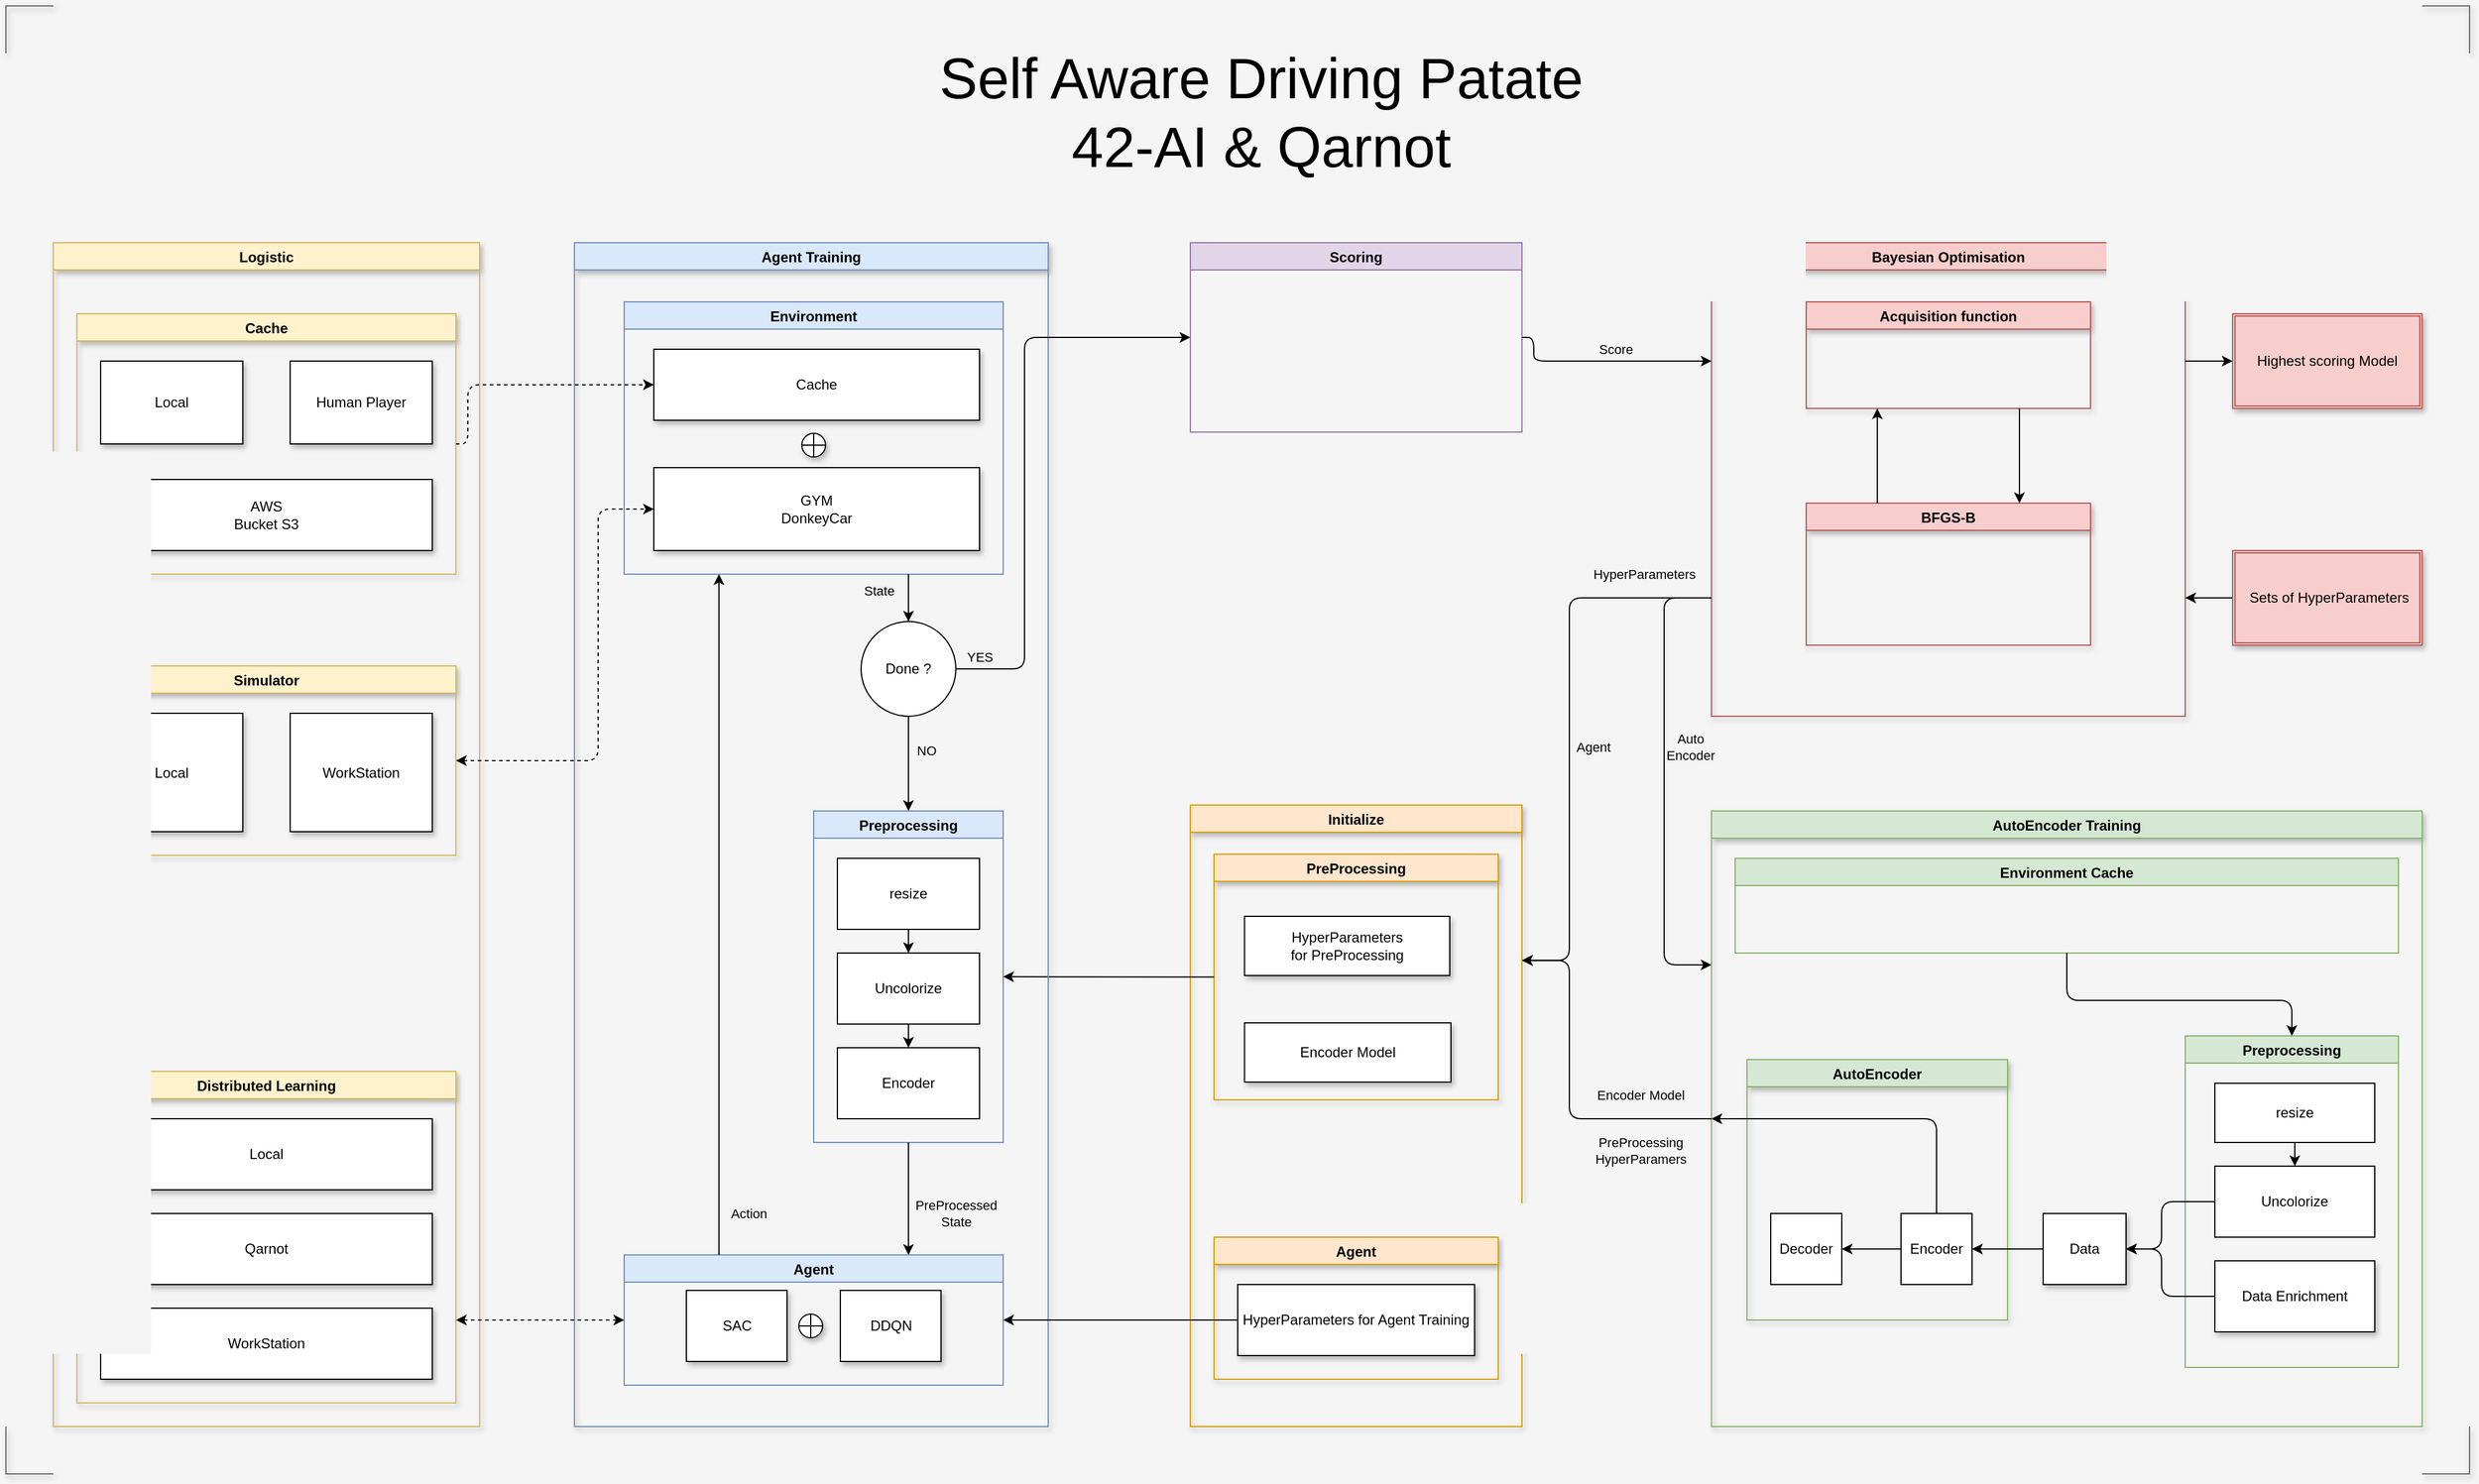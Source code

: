 <mxfile version="14.7.3" type="device"><diagram id="Vt_po9zPpvrKCUECStPM" name="Page-1"><mxGraphModel dx="3374" dy="1746" grid="1" gridSize="10" guides="1" tooltips="1" connect="1" arrows="1" fold="1" page="0" pageScale="1" pageWidth="1700" pageHeight="1100" background="#F5F5F5" math="0" shadow="0"><root><mxCell id="0"/><mxCell id="1" parent="0"/><mxCell id="XcpDKoMV5yxP9mTC_V1W-17" value="Scoring" style="swimlane;fillColor=#e1d5e7;strokeColor=#9673a6;" vertex="1" parent="1"><mxGeometry x="600" y="40" width="280" height="160" as="geometry"/></mxCell><mxCell id="XcpDKoMV5yxP9mTC_V1W-25" value="Initialize" style="swimlane;shadow=1;fillColor=#ffe6cc;strokeColor=#d79b00;" vertex="1" parent="1"><mxGeometry x="600" y="515" width="280" height="525" as="geometry"/></mxCell><mxCell id="XcpDKoMV5yxP9mTC_V1W-26" value="Agent" style="swimlane;shadow=1;fillColor=#ffe6cc;strokeColor=#d79b00;" vertex="1" parent="XcpDKoMV5yxP9mTC_V1W-25"><mxGeometry x="20" y="365" width="240" height="120" as="geometry"/></mxCell><mxCell id="XcpDKoMV5yxP9mTC_V1W-43" value="&lt;span&gt;HyperParameters for Agent Training&lt;/span&gt;" style="whiteSpace=wrap;html=1;shadow=1;" vertex="1" parent="XcpDKoMV5yxP9mTC_V1W-26"><mxGeometry x="20" y="40" width="200" height="60" as="geometry"/></mxCell><mxCell id="XcpDKoMV5yxP9mTC_V1W-28" value="PreProcessing" style="swimlane;shadow=1;fillColor=#ffe6cc;strokeColor=#d79b00;" vertex="1" parent="XcpDKoMV5yxP9mTC_V1W-25"><mxGeometry x="20" y="41.5" width="240" height="207.5" as="geometry"/></mxCell><mxCell id="XcpDKoMV5yxP9mTC_V1W-39" value="&lt;span&gt;HyperParameters&lt;br&gt;for PreProcessing&lt;/span&gt;" style="whiteSpace=wrap;html=1;shadow=1;" vertex="1" parent="XcpDKoMV5yxP9mTC_V1W-28"><mxGeometry x="25.75" y="52.5" width="173.25" height="50" as="geometry"/></mxCell><mxCell id="XcpDKoMV5yxP9mTC_V1W-40" value="Encoder Model" style="whiteSpace=wrap;html=1;shadow=1;" vertex="1" parent="XcpDKoMV5yxP9mTC_V1W-28"><mxGeometry x="25.75" y="142.5" width="174.25" height="50" as="geometry"/></mxCell><mxCell id="XcpDKoMV5yxP9mTC_V1W-32" value="" style="edgeStyle=elbowEdgeStyle;elbow=horizontal;endArrow=classic;html=1;exitX=0;exitY=0.5;exitDx=0;exitDy=0;entryX=1;entryY=0.5;entryDx=0;entryDy=0;" edge="1" parent="1" source="XcpDKoMV5yxP9mTC_V1W-28" target="XcpDKoMV5yxP9mTC_V1W-1"><mxGeometry width="50" height="50" relative="1" as="geometry"><mxPoint x="540" y="450" as="sourcePoint"/><mxPoint x="590" y="400" as="targetPoint"/><Array as="points"><mxPoint x="590" y="540"/></Array></mxGeometry></mxCell><mxCell id="XcpDKoMV5yxP9mTC_V1W-44" value="Bayesian Optimisation" style="swimlane;shadow=1;fillColor=#f8cecc;strokeColor=#b85450;" vertex="1" parent="1"><mxGeometry x="1040" y="40" width="400" height="400" as="geometry"/></mxCell><mxCell id="XcpDKoMV5yxP9mTC_V1W-45" value="Acquisition function" style="swimlane;shadow=1;fillColor=#f8cecc;strokeColor=#b85450;" vertex="1" parent="XcpDKoMV5yxP9mTC_V1W-44"><mxGeometry x="80" y="50" width="240" height="90" as="geometry"/></mxCell><mxCell id="XcpDKoMV5yxP9mTC_V1W-46" value="BFGS-B" style="swimlane;shadow=1;fillColor=#f8cecc;strokeColor=#b85450;" vertex="1" parent="XcpDKoMV5yxP9mTC_V1W-44"><mxGeometry x="80" y="220" width="240" height="120" as="geometry"/></mxCell><mxCell id="XcpDKoMV5yxP9mTC_V1W-47" value="" style="endArrow=classic;html=1;exitX=0.25;exitY=0;exitDx=0;exitDy=0;entryX=0.25;entryY=1;entryDx=0;entryDy=0;" edge="1" parent="XcpDKoMV5yxP9mTC_V1W-44" source="XcpDKoMV5yxP9mTC_V1W-46" target="XcpDKoMV5yxP9mTC_V1W-45"><mxGeometry width="50" height="50" relative="1" as="geometry"><mxPoint x="-60" y="370" as="sourcePoint"/><mxPoint x="-10" y="320" as="targetPoint"/></mxGeometry></mxCell><mxCell id="XcpDKoMV5yxP9mTC_V1W-48" value="" style="endArrow=classic;html=1;exitX=0.75;exitY=1;exitDx=0;exitDy=0;entryX=0.75;entryY=0;entryDx=0;entryDy=0;" edge="1" parent="XcpDKoMV5yxP9mTC_V1W-44" source="XcpDKoMV5yxP9mTC_V1W-45" target="XcpDKoMV5yxP9mTC_V1W-46"><mxGeometry width="50" height="50" relative="1" as="geometry"><mxPoint x="-60" y="370" as="sourcePoint"/><mxPoint x="-10" y="320" as="targetPoint"/></mxGeometry></mxCell><mxCell id="XcpDKoMV5yxP9mTC_V1W-50" value="" style="edgeStyle=elbowEdgeStyle;elbow=horizontal;endArrow=classic;html=1;exitX=0;exitY=0.75;exitDx=0;exitDy=0;entryX=1;entryY=0.25;entryDx=0;entryDy=0;" edge="1" parent="1" source="XcpDKoMV5yxP9mTC_V1W-44" target="XcpDKoMV5yxP9mTC_V1W-25"><mxGeometry width="50" height="50" relative="1" as="geometry"><mxPoint x="1000" y="380" as="sourcePoint"/><mxPoint x="920" y="850" as="targetPoint"/><Array as="points"><mxPoint x="920" y="540"/></Array></mxGeometry></mxCell><mxCell id="XcpDKoMV5yxP9mTC_V1W-92" value="HyperParameters" style="edgeLabel;html=1;align=center;verticalAlign=middle;resizable=0;points=[];labelBackgroundColor=none;" vertex="1" connectable="0" parent="XcpDKoMV5yxP9mTC_V1W-50"><mxGeometry x="-0.71" relative="1" as="geometry"><mxPoint x="10" y="-20" as="offset"/></mxGeometry></mxCell><mxCell id="XcpDKoMV5yxP9mTC_V1W-99" value="Agent" style="edgeLabel;html=1;align=center;verticalAlign=middle;resizable=0;points=[];labelBackgroundColor=none;" vertex="1" connectable="0" parent="XcpDKoMV5yxP9mTC_V1W-50"><mxGeometry x="-0.45" y="-3" relative="1" as="geometry"><mxPoint x="23" y="118" as="offset"/></mxGeometry></mxCell><mxCell id="XcpDKoMV5yxP9mTC_V1W-51" value="" style="edgeStyle=elbowEdgeStyle;elbow=horizontal;endArrow=classic;html=1;exitX=1;exitY=0.5;exitDx=0;exitDy=0;entryX=0;entryY=0.25;entryDx=0;entryDy=0;" edge="1" parent="1" source="XcpDKoMV5yxP9mTC_V1W-17" target="XcpDKoMV5yxP9mTC_V1W-44"><mxGeometry width="50" height="50" relative="1" as="geometry"><mxPoint x="980" y="530" as="sourcePoint"/><mxPoint x="990" y="200" as="targetPoint"/><Array as="points"><mxPoint x="890" y="130"/><mxPoint x="920" y="150"/><mxPoint x="920" y="160"/></Array></mxGeometry></mxCell><mxCell id="XcpDKoMV5yxP9mTC_V1W-91" value="Score" style="edgeLabel;html=1;align=center;verticalAlign=middle;resizable=0;points=[];labelBackgroundColor=none;" vertex="1" connectable="0" parent="XcpDKoMV5yxP9mTC_V1W-51"><mxGeometry x="0.667" y="2" relative="1" as="geometry"><mxPoint x="-51" y="-8" as="offset"/></mxGeometry></mxCell><mxCell id="XcpDKoMV5yxP9mTC_V1W-53" value="" style="endArrow=classic;html=1;entryX=1;entryY=0.75;entryDx=0;entryDy=0;exitX=0;exitY=0.5;exitDx=0;exitDy=0;" edge="1" parent="1" source="XcpDKoMV5yxP9mTC_V1W-57" target="XcpDKoMV5yxP9mTC_V1W-44"><mxGeometry width="50" height="50" relative="1" as="geometry"><mxPoint x="1490" y="420" as="sourcePoint"/><mxPoint x="1430" y="519.66" as="targetPoint"/></mxGeometry></mxCell><mxCell id="XcpDKoMV5yxP9mTC_V1W-55" value="" style="endArrow=classic;html=1;exitX=1;exitY=0.25;exitDx=0;exitDy=0;entryX=0;entryY=0.5;entryDx=0;entryDy=0;" edge="1" parent="1" source="XcpDKoMV5yxP9mTC_V1W-44" target="XcpDKoMV5yxP9mTC_V1W-56"><mxGeometry width="50" height="50" relative="1" as="geometry"><mxPoint x="980" y="510" as="sourcePoint"/><mxPoint x="1520" y="390" as="targetPoint"/></mxGeometry></mxCell><mxCell id="XcpDKoMV5yxP9mTC_V1W-56" value="Highest scoring Model" style="shape=ext;double=1;whiteSpace=wrap;html=1;shadow=1;fillColor=#f8cecc;strokeColor=#b85450;" vertex="1" parent="1"><mxGeometry x="1480" y="100" width="160" height="80" as="geometry"/></mxCell><mxCell id="XcpDKoMV5yxP9mTC_V1W-57" value="&lt;div&gt;&lt;span&gt;&amp;nbsp;Sets of HyperParameters&lt;/span&gt;&lt;/div&gt;" style="shape=ext;double=1;whiteSpace=wrap;html=1;shadow=1;align=center;fillColor=#f8cecc;strokeColor=#b85450;" vertex="1" parent="1"><mxGeometry x="1480" y="300" width="160" height="80" as="geometry"/></mxCell><mxCell id="XcpDKoMV5yxP9mTC_V1W-58" value="Agent Training" style="swimlane;shadow=1;fillColor=#DAE8FC;strokeColor=#6c8ebf;" vertex="1" parent="1"><mxGeometry x="80" y="40" width="400" height="1000" as="geometry"/></mxCell><mxCell id="XcpDKoMV5yxP9mTC_V1W-10" value="Environment" style="swimlane;fillColor=#dae8fc;strokeColor=#6c8ebf;" vertex="1" parent="XcpDKoMV5yxP9mTC_V1W-58"><mxGeometry x="42" y="50" width="320" height="230" as="geometry"/></mxCell><mxCell id="XcpDKoMV5yxP9mTC_V1W-114" value="Cache" style="whiteSpace=wrap;html=1;shadow=1;" vertex="1" parent="XcpDKoMV5yxP9mTC_V1W-10"><mxGeometry x="25" y="40" width="275" height="60" as="geometry"/></mxCell><mxCell id="XcpDKoMV5yxP9mTC_V1W-116" value="GYM&lt;br&gt;DonkeyCar" style="whiteSpace=wrap;html=1;shadow=1;" vertex="1" parent="XcpDKoMV5yxP9mTC_V1W-10"><mxGeometry x="25" y="140" width="275" height="70" as="geometry"/></mxCell><mxCell id="XcpDKoMV5yxP9mTC_V1W-118" value="" style="shape=orEllipse;perimeter=ellipsePerimeter;whiteSpace=wrap;html=1;backgroundOutline=1;shadow=1;" vertex="1" parent="XcpDKoMV5yxP9mTC_V1W-10"><mxGeometry x="150" y="111" width="20" height="20" as="geometry"/></mxCell><mxCell id="XcpDKoMV5yxP9mTC_V1W-1" value="Preprocessing" style="swimlane;fillColor=#dae8fc;strokeColor=#6c8ebf;" vertex="1" parent="XcpDKoMV5yxP9mTC_V1W-58"><mxGeometry x="202" y="480" width="160" height="280" as="geometry"/></mxCell><mxCell id="XcpDKoMV5yxP9mTC_V1W-3" value="Encoder" style="whiteSpace=wrap;html=1;" vertex="1" parent="XcpDKoMV5yxP9mTC_V1W-1"><mxGeometry x="20" y="200" width="120" height="60" as="geometry"/></mxCell><mxCell id="XcpDKoMV5yxP9mTC_V1W-2" value="resize" style="whiteSpace=wrap;html=1;" vertex="1" parent="XcpDKoMV5yxP9mTC_V1W-1"><mxGeometry x="20" y="40" width="120" height="60" as="geometry"/></mxCell><mxCell id="XcpDKoMV5yxP9mTC_V1W-4" value="Uncolorize" style="whiteSpace=wrap;html=1;" vertex="1" parent="XcpDKoMV5yxP9mTC_V1W-1"><mxGeometry x="20" y="120" width="120" height="60" as="geometry"/></mxCell><mxCell id="XcpDKoMV5yxP9mTC_V1W-5" value="" style="endArrow=classic;html=1;exitX=0.5;exitY=1;exitDx=0;exitDy=0;entryX=0.5;entryY=0;entryDx=0;entryDy=0;" edge="1" parent="XcpDKoMV5yxP9mTC_V1W-1" source="XcpDKoMV5yxP9mTC_V1W-2" target="XcpDKoMV5yxP9mTC_V1W-4"><mxGeometry width="50" height="50" relative="1" as="geometry"><mxPoint x="290" y="50" as="sourcePoint"/><mxPoint x="340" as="targetPoint"/></mxGeometry></mxCell><mxCell id="XcpDKoMV5yxP9mTC_V1W-6" value="" style="endArrow=classic;html=1;exitX=0.5;exitY=1;exitDx=0;exitDy=0;entryX=0.5;entryY=0;entryDx=0;entryDy=0;" edge="1" parent="XcpDKoMV5yxP9mTC_V1W-1" source="XcpDKoMV5yxP9mTC_V1W-4" target="XcpDKoMV5yxP9mTC_V1W-3"><mxGeometry width="50" height="50" relative="1" as="geometry"><mxPoint x="290" y="50" as="sourcePoint"/><mxPoint x="340" as="targetPoint"/></mxGeometry></mxCell><mxCell id="XcpDKoMV5yxP9mTC_V1W-12" value="Done ?" style="ellipse;whiteSpace=wrap;html=1;aspect=fixed;" vertex="1" parent="XcpDKoMV5yxP9mTC_V1W-58"><mxGeometry x="242" y="320" width="80" height="80" as="geometry"/></mxCell><mxCell id="XcpDKoMV5yxP9mTC_V1W-13" value="" style="endArrow=classic;html=1;exitX=0.5;exitY=1;exitDx=0;exitDy=0;entryX=0.5;entryY=0;entryDx=0;entryDy=0;" edge="1" parent="XcpDKoMV5yxP9mTC_V1W-58" source="XcpDKoMV5yxP9mTC_V1W-12" target="XcpDKoMV5yxP9mTC_V1W-1"><mxGeometry width="50" height="50" relative="1" as="geometry"><mxPoint x="422" y="460" as="sourcePoint"/><mxPoint x="472" y="410" as="targetPoint"/></mxGeometry></mxCell><mxCell id="XcpDKoMV5yxP9mTC_V1W-14" value="NO" style="edgeLabel;html=1;align=center;verticalAlign=middle;resizable=0;points=[];labelBackgroundColor=none;" vertex="1" connectable="0" parent="XcpDKoMV5yxP9mTC_V1W-13"><mxGeometry x="-0.441" y="1" relative="1" as="geometry"><mxPoint x="14" y="6" as="offset"/></mxGeometry></mxCell><mxCell id="XcpDKoMV5yxP9mTC_V1W-112" value="" style="edgeStyle=elbowEdgeStyle;elbow=vertical;endArrow=classic;html=1;exitX=0.75;exitY=1;exitDx=0;exitDy=0;entryX=0.5;entryY=0;entryDx=0;entryDy=0;" edge="1" parent="XcpDKoMV5yxP9mTC_V1W-58" source="XcpDKoMV5yxP9mTC_V1W-10" target="XcpDKoMV5yxP9mTC_V1W-12"><mxGeometry width="50" height="50" relative="1" as="geometry"><mxPoint x="747" y="510" as="sourcePoint"/><mxPoint x="277" y="200" as="targetPoint"/></mxGeometry></mxCell><mxCell id="XcpDKoMV5yxP9mTC_V1W-138" value="State" style="edgeLabel;html=1;align=center;verticalAlign=middle;resizable=0;points=[];labelBackgroundColor=none;" vertex="1" connectable="0" parent="XcpDKoMV5yxP9mTC_V1W-112"><mxGeometry x="-0.2" y="2" relative="1" as="geometry"><mxPoint x="-27" y="-2" as="offset"/></mxGeometry></mxCell><mxCell id="XcpDKoMV5yxP9mTC_V1W-7" value="Agent" style="swimlane;fillColor=#dae8fc;strokeColor=#6c8ebf;" vertex="1" parent="XcpDKoMV5yxP9mTC_V1W-58"><mxGeometry x="42" y="855" width="320" height="110" as="geometry"/></mxCell><mxCell id="XcpDKoMV5yxP9mTC_V1W-119" value="DDQN" style="whiteSpace=wrap;html=1;shadow=1;" vertex="1" parent="XcpDKoMV5yxP9mTC_V1W-7"><mxGeometry x="182.5" y="30" width="85" height="60" as="geometry"/></mxCell><mxCell id="XcpDKoMV5yxP9mTC_V1W-120" value="SAC" style="whiteSpace=wrap;html=1;shadow=1;" vertex="1" parent="XcpDKoMV5yxP9mTC_V1W-7"><mxGeometry x="52.5" y="30" width="85" height="60" as="geometry"/></mxCell><mxCell id="XcpDKoMV5yxP9mTC_V1W-121" value="" style="shape=orEllipse;perimeter=ellipsePerimeter;whiteSpace=wrap;html=1;backgroundOutline=1;shadow=1;" vertex="1" parent="XcpDKoMV5yxP9mTC_V1W-7"><mxGeometry x="147.5" y="50" width="20" height="20" as="geometry"/></mxCell><mxCell id="XcpDKoMV5yxP9mTC_V1W-22" value="" style="endArrow=classic;html=1;exitX=0.25;exitY=0;exitDx=0;exitDy=0;entryX=0.25;entryY=1;entryDx=0;entryDy=0;" edge="1" parent="XcpDKoMV5yxP9mTC_V1W-58" source="XcpDKoMV5yxP9mTC_V1W-7" target="XcpDKoMV5yxP9mTC_V1W-10"><mxGeometry width="50" height="50" relative="1" as="geometry"><mxPoint x="387" y="400" as="sourcePoint"/><mxPoint x="107" y="250" as="targetPoint"/></mxGeometry></mxCell><mxCell id="XcpDKoMV5yxP9mTC_V1W-23" value="Action" style="edgeLabel;html=1;align=center;verticalAlign=middle;resizable=0;points=[];labelBackgroundColor=none;" vertex="1" connectable="0" parent="XcpDKoMV5yxP9mTC_V1W-22"><mxGeometry x="-0.836" y="2" relative="1" as="geometry"><mxPoint x="27" y="12" as="offset"/></mxGeometry></mxCell><mxCell id="XcpDKoMV5yxP9mTC_V1W-110" value="" style="edgeStyle=elbowEdgeStyle;elbow=vertical;endArrow=classic;html=1;exitX=0.5;exitY=1;exitDx=0;exitDy=0;entryX=0.75;entryY=0;entryDx=0;entryDy=0;" edge="1" parent="XcpDKoMV5yxP9mTC_V1W-58" source="XcpDKoMV5yxP9mTC_V1W-1" target="XcpDKoMV5yxP9mTC_V1W-7"><mxGeometry width="50" height="50" relative="1" as="geometry"><mxPoint x="747" y="500" as="sourcePoint"/><mxPoint x="797" y="450" as="targetPoint"/></mxGeometry></mxCell><mxCell id="XcpDKoMV5yxP9mTC_V1W-129" value="PreProcessed&lt;br&gt;State" style="edgeLabel;html=1;align=center;verticalAlign=middle;resizable=0;points=[];labelBackgroundColor=none;" vertex="1" connectable="0" parent="XcpDKoMV5yxP9mTC_V1W-110"><mxGeometry x="0.521" y="1" relative="1" as="geometry"><mxPoint x="39" y="-12" as="offset"/></mxGeometry></mxCell><mxCell id="XcpDKoMV5yxP9mTC_V1W-60" value="AutoEncoder Training" style="swimlane;shadow=1;fillColor=#d5e8d4;strokeColor=#82b366;" vertex="1" parent="1"><mxGeometry x="1040" y="520" width="600" height="520" as="geometry"/></mxCell><mxCell id="XcpDKoMV5yxP9mTC_V1W-61" value="Environment Cache" style="swimlane;fillColor=#d5e8d4;strokeColor=#82b366;" vertex="1" parent="XcpDKoMV5yxP9mTC_V1W-60"><mxGeometry x="20" y="40" width="560" height="80" as="geometry"/></mxCell><mxCell id="XcpDKoMV5yxP9mTC_V1W-62" value="Preprocessing" style="swimlane;fillColor=#d5e8d4;strokeColor=#82b366;" vertex="1" parent="XcpDKoMV5yxP9mTC_V1W-60"><mxGeometry x="400" y="190" width="180" height="280" as="geometry"/></mxCell><mxCell id="XcpDKoMV5yxP9mTC_V1W-64" value="resize" style="whiteSpace=wrap;html=1;" vertex="1" parent="XcpDKoMV5yxP9mTC_V1W-62"><mxGeometry x="25" y="40" width="135" height="50" as="geometry"/></mxCell><mxCell id="XcpDKoMV5yxP9mTC_V1W-65" value="Uncolorize" style="whiteSpace=wrap;html=1;" vertex="1" parent="XcpDKoMV5yxP9mTC_V1W-62"><mxGeometry x="25" y="110" width="135" height="60" as="geometry"/></mxCell><mxCell id="XcpDKoMV5yxP9mTC_V1W-66" value="" style="endArrow=classic;html=1;entryX=0.5;entryY=0;entryDx=0;entryDy=0;exitX=0.5;exitY=1;exitDx=0;exitDy=0;" edge="1" parent="XcpDKoMV5yxP9mTC_V1W-62" source="XcpDKoMV5yxP9mTC_V1W-64" target="XcpDKoMV5yxP9mTC_V1W-65"><mxGeometry width="50" height="50" relative="1" as="geometry"><mxPoint x="80" y="110" as="sourcePoint"/><mxPoint x="340" y="-5" as="targetPoint"/></mxGeometry></mxCell><mxCell id="XcpDKoMV5yxP9mTC_V1W-103" value="Data Enrichment" style="whiteSpace=wrap;html=1;shadow=1;" vertex="1" parent="XcpDKoMV5yxP9mTC_V1W-62"><mxGeometry x="25" y="190" width="135" height="60" as="geometry"/></mxCell><mxCell id="XcpDKoMV5yxP9mTC_V1W-101" value="AutoEncoder" style="swimlane;shadow=1;fillColor=#d5e8d4;strokeColor=#82b366;" vertex="1" parent="XcpDKoMV5yxP9mTC_V1W-60"><mxGeometry x="30" y="210" width="220" height="220" as="geometry"/></mxCell><mxCell id="XcpDKoMV5yxP9mTC_V1W-83" value="Decoder" style="whiteSpace=wrap;html=1;" vertex="1" parent="XcpDKoMV5yxP9mTC_V1W-101"><mxGeometry x="20" y="130" width="60" height="60" as="geometry"/></mxCell><mxCell id="XcpDKoMV5yxP9mTC_V1W-63" value="Encoder" style="whiteSpace=wrap;html=1;" vertex="1" parent="XcpDKoMV5yxP9mTC_V1W-101"><mxGeometry x="130" y="130" width="60" height="60" as="geometry"/></mxCell><mxCell id="XcpDKoMV5yxP9mTC_V1W-84" value="" style="endArrow=classic;html=1;entryX=1;entryY=0.5;entryDx=0;entryDy=0;exitX=0;exitY=0.5;exitDx=0;exitDy=0;" edge="1" parent="XcpDKoMV5yxP9mTC_V1W-101" source="XcpDKoMV5yxP9mTC_V1W-63" target="XcpDKoMV5yxP9mTC_V1W-83"><mxGeometry width="50" height="50" relative="1" as="geometry"><mxPoint x="360" y="95" as="sourcePoint"/><mxPoint x="330" y="95" as="targetPoint"/></mxGeometry></mxCell><mxCell id="XcpDKoMV5yxP9mTC_V1W-104" value="Data" style="whiteSpace=wrap;html=1;shadow=1;" vertex="1" parent="XcpDKoMV5yxP9mTC_V1W-60"><mxGeometry x="280" y="340" width="70" height="60" as="geometry"/></mxCell><mxCell id="XcpDKoMV5yxP9mTC_V1W-106" value="" style="edgeStyle=elbowEdgeStyle;elbow=horizontal;endArrow=classic;html=1;exitX=0;exitY=0.5;exitDx=0;exitDy=0;entryX=1;entryY=0.5;entryDx=0;entryDy=0;" edge="1" parent="XcpDKoMV5yxP9mTC_V1W-60" source="XcpDKoMV5yxP9mTC_V1W-103" target="XcpDKoMV5yxP9mTC_V1W-104"><mxGeometry width="50" height="50" relative="1" as="geometry"><mxPoint x="-150" y="-20" as="sourcePoint"/><mxPoint x="-100" y="-70" as="targetPoint"/><Array as="points"><mxPoint x="380" y="370"/></Array></mxGeometry></mxCell><mxCell id="XcpDKoMV5yxP9mTC_V1W-105" value="" style="edgeStyle=elbowEdgeStyle;elbow=horizontal;endArrow=classic;html=1;exitX=0;exitY=0.5;exitDx=0;exitDy=0;entryX=1;entryY=0.5;entryDx=0;entryDy=0;" edge="1" parent="XcpDKoMV5yxP9mTC_V1W-60" source="XcpDKoMV5yxP9mTC_V1W-65" target="XcpDKoMV5yxP9mTC_V1W-104"><mxGeometry width="50" height="50" relative="1" as="geometry"><mxPoint x="-150" y="-20" as="sourcePoint"/><mxPoint x="-100" y="-70" as="targetPoint"/><Array as="points"><mxPoint x="380" y="350"/></Array></mxGeometry></mxCell><mxCell id="XcpDKoMV5yxP9mTC_V1W-107" value="" style="edgeStyle=elbowEdgeStyle;elbow=horizontal;endArrow=classic;html=1;exitX=0;exitY=0.5;exitDx=0;exitDy=0;entryX=1;entryY=0.5;entryDx=0;entryDy=0;" edge="1" parent="XcpDKoMV5yxP9mTC_V1W-60" source="XcpDKoMV5yxP9mTC_V1W-104" target="XcpDKoMV5yxP9mTC_V1W-63"><mxGeometry width="50" height="50" relative="1" as="geometry"><mxPoint x="-150" y="-20" as="sourcePoint"/><mxPoint x="-100" y="-70" as="targetPoint"/><Array as="points"><mxPoint x="250" y="370"/></Array></mxGeometry></mxCell><mxCell id="XcpDKoMV5yxP9mTC_V1W-109" value="" style="edgeStyle=elbowEdgeStyle;elbow=vertical;endArrow=classic;html=1;exitX=0.5;exitY=1;exitDx=0;exitDy=0;entryX=0.5;entryY=0;entryDx=0;entryDy=0;" edge="1" parent="XcpDKoMV5yxP9mTC_V1W-60" source="XcpDKoMV5yxP9mTC_V1W-61" target="XcpDKoMV5yxP9mTC_V1W-62"><mxGeometry width="50" height="50" relative="1" as="geometry"><mxPoint x="-150" y="-20" as="sourcePoint"/><mxPoint x="-100" y="-70" as="targetPoint"/><Array as="points"><mxPoint x="390" y="160"/></Array></mxGeometry></mxCell><mxCell id="XcpDKoMV5yxP9mTC_V1W-123" value="" style="edgeStyle=segmentEdgeStyle;endArrow=classic;html=1;exitX=0.5;exitY=0;exitDx=0;exitDy=0;entryX=0;entryY=0.5;entryDx=0;entryDy=0;" edge="1" parent="XcpDKoMV5yxP9mTC_V1W-60" source="XcpDKoMV5yxP9mTC_V1W-63" target="XcpDKoMV5yxP9mTC_V1W-60"><mxGeometry width="50" height="50" relative="1" as="geometry"><mxPoint x="-140" y="-20" as="sourcePoint"/><mxPoint x="-20" y="230" as="targetPoint"/><Array as="points"><mxPoint x="190" y="260"/></Array></mxGeometry></mxCell><mxCell id="XcpDKoMV5yxP9mTC_V1W-94" value="" style="edgeStyle=elbowEdgeStyle;elbow=horizontal;endArrow=classic;html=1;entryX=0;entryY=0.25;entryDx=0;entryDy=0;exitX=0;exitY=0.75;exitDx=0;exitDy=0;" edge="1" parent="1" source="XcpDKoMV5yxP9mTC_V1W-44" target="XcpDKoMV5yxP9mTC_V1W-60"><mxGeometry width="50" height="50" relative="1" as="geometry"><mxPoint x="1030" y="430" as="sourcePoint"/><mxPoint x="950" y="500" as="targetPoint"/><Array as="points"><mxPoint x="1000" y="440"/><mxPoint x="1010" y="560"/><mxPoint x="940" y="610"/></Array></mxGeometry></mxCell><mxCell id="XcpDKoMV5yxP9mTC_V1W-100" value="Auto&lt;br&gt;Encoder" style="edgeLabel;html=1;align=center;verticalAlign=middle;resizable=0;points=[];labelBackgroundColor=none;" vertex="1" connectable="0" parent="XcpDKoMV5yxP9mTC_V1W-94"><mxGeometry x="-0.639" y="-2" relative="1" as="geometry"><mxPoint x="24" y="95" as="offset"/></mxGeometry></mxCell><mxCell id="XcpDKoMV5yxP9mTC_V1W-98" value="" style="edgeStyle=elbowEdgeStyle;elbow=horizontal;endArrow=classic;html=1;exitX=0;exitY=0.5;exitDx=0;exitDy=0;entryX=1;entryY=0.25;entryDx=0;entryDy=0;" edge="1" parent="1" source="XcpDKoMV5yxP9mTC_V1W-60" target="XcpDKoMV5yxP9mTC_V1W-25"><mxGeometry width="50" height="50" relative="1" as="geometry"><mxPoint x="900" y="550" as="sourcePoint"/><mxPoint x="950" y="500" as="targetPoint"/><Array as="points"><mxPoint x="920" y="740"/></Array></mxGeometry></mxCell><mxCell id="XcpDKoMV5yxP9mTC_V1W-125" value="PreProcessing&lt;br&gt;HyperParamers" style="edgeLabel;html=1;align=center;verticalAlign=middle;resizable=0;points=[];labelBackgroundColor=none;" vertex="1" connectable="0" parent="XcpDKoMV5yxP9mTC_V1W-98"><mxGeometry x="-0.357" y="-3" relative="1" as="geometry"><mxPoint x="34" y="30" as="offset"/></mxGeometry></mxCell><mxCell id="XcpDKoMV5yxP9mTC_V1W-122" value="" style="edgeStyle=elbowEdgeStyle;elbow=horizontal;endArrow=classic;html=1;exitX=0;exitY=0.5;exitDx=0;exitDy=0;entryX=1;entryY=0.5;entryDx=0;entryDy=0;" edge="1" parent="1" source="XcpDKoMV5yxP9mTC_V1W-43" target="XcpDKoMV5yxP9mTC_V1W-7"><mxGeometry width="50" height="50" relative="1" as="geometry"><mxPoint x="900" y="550" as="sourcePoint"/><mxPoint x="950" y="500" as="targetPoint"/><Array as="points"><mxPoint x="540" y="920"/><mxPoint x="630" y="910"/></Array></mxGeometry></mxCell><mxCell id="XcpDKoMV5yxP9mTC_V1W-126" value="" style="edgeStyle=elbowEdgeStyle;elbow=horizontal;endArrow=classic;html=1;exitX=1;exitY=0.5;exitDx=0;exitDy=0;entryX=0;entryY=0.5;entryDx=0;entryDy=0;" edge="1" parent="1" source="XcpDKoMV5yxP9mTC_V1W-12" target="XcpDKoMV5yxP9mTC_V1W-17"><mxGeometry width="50" height="50" relative="1" as="geometry"><mxPoint x="900" y="550" as="sourcePoint"/><mxPoint x="950" y="500" as="targetPoint"/><Array as="points"><mxPoint x="460" y="260"/><mxPoint x="540" y="230"/></Array></mxGeometry></mxCell><mxCell id="XcpDKoMV5yxP9mTC_V1W-128" value="YES" style="edgeLabel;html=1;align=center;verticalAlign=middle;resizable=0;points=[];labelBackgroundColor=none;" vertex="1" connectable="0" parent="XcpDKoMV5yxP9mTC_V1W-126"><mxGeometry x="-0.9" y="2" relative="1" as="geometry"><mxPoint x="-4" y="-8" as="offset"/></mxGeometry></mxCell><mxCell id="XcpDKoMV5yxP9mTC_V1W-140" value="&lt;font style=&quot;font-size: 48px&quot;&gt;Self Aware Driving Patate&lt;br&gt;42-AI &amp;amp; Qarnot&lt;/font&gt;" style="text;html=1;strokeColor=none;fillColor=none;align=center;verticalAlign=middle;whiteSpace=wrap;rounded=0;shadow=1;" vertex="1" parent="1"><mxGeometry x="-320" y="-120" width="1960" height="100" as="geometry"/></mxCell><mxCell id="XcpDKoMV5yxP9mTC_V1W-141" value="" style="shape=corner;whiteSpace=wrap;html=1;shadow=1;fillColor=#f5f5f5;strokeColor=#666666;fontColor=#333333;dx=0;dy=0;" vertex="1" parent="1"><mxGeometry x="-400" y="-160" width="40" height="40" as="geometry"/></mxCell><mxCell id="XcpDKoMV5yxP9mTC_V1W-142" value="" style="shape=corner;whiteSpace=wrap;html=1;shadow=1;fillColor=#f5f5f5;strokeColor=#666666;fontColor=#333333;dx=0;dy=0;rotation=-180;" vertex="1" parent="1"><mxGeometry x="1640" y="1040" width="40" height="40" as="geometry"/></mxCell><mxCell id="XcpDKoMV5yxP9mTC_V1W-143" value="" style="shape=corner;whiteSpace=wrap;html=1;shadow=1;fillColor=#f5f5f5;strokeColor=#666666;fontColor=#333333;dx=0;dy=0;rotation=-90;" vertex="1" parent="1"><mxGeometry x="-400" y="1040" width="40" height="40" as="geometry"/></mxCell><mxCell id="XcpDKoMV5yxP9mTC_V1W-144" value="" style="shape=corner;whiteSpace=wrap;html=1;shadow=1;fillColor=#f5f5f5;strokeColor=#666666;fontColor=#333333;dx=0;dy=0;rotation=90;" vertex="1" parent="1"><mxGeometry x="1640" y="-160" width="40" height="40" as="geometry"/></mxCell><mxCell id="XcpDKoMV5yxP9mTC_V1W-148" value="Encoder Model&lt;br&gt;" style="edgeLabel;html=1;align=center;verticalAlign=middle;resizable=0;points=[];labelBackgroundColor=none;" vertex="1" connectable="0" parent="1"><mxGeometry x="980.002" y="760.0" as="geometry"/></mxCell><mxCell id="XcpDKoMV5yxP9mTC_V1W-149" value="Cache" style="swimlane;shadow=1;labelBackgroundColor=none;fillColor=#fff2cc;strokeColor=#d6b656;" vertex="1" parent="1"><mxGeometry x="-340" y="100" width="320" height="220" as="geometry"/></mxCell><mxCell id="XcpDKoMV5yxP9mTC_V1W-165" value="&lt;span&gt;Local&lt;/span&gt;" style="whiteSpace=wrap;html=1;shadow=1;" vertex="1" parent="XcpDKoMV5yxP9mTC_V1W-149"><mxGeometry x="20" y="40" width="120" height="70" as="geometry"/></mxCell><mxCell id="XcpDKoMV5yxP9mTC_V1W-166" value="&lt;span&gt;AWS&lt;br&gt;Bucket S3&lt;br&gt;&lt;/span&gt;" style="whiteSpace=wrap;html=1;shadow=1;" vertex="1" parent="XcpDKoMV5yxP9mTC_V1W-149"><mxGeometry x="20" y="140" width="280" height="60" as="geometry"/></mxCell><mxCell id="XcpDKoMV5yxP9mTC_V1W-175" value="&lt;span&gt;Human Player&lt;/span&gt;" style="whiteSpace=wrap;html=1;shadow=1;" vertex="1" parent="XcpDKoMV5yxP9mTC_V1W-149"><mxGeometry x="180" y="40" width="120" height="70" as="geometry"/></mxCell><mxCell id="XcpDKoMV5yxP9mTC_V1W-154" value="Distributed Learning" style="swimlane;shadow=1;labelBackgroundColor=none;fillColor=#fff2cc;strokeColor=#d6b656;" vertex="1" parent="1"><mxGeometry x="-340" y="740" width="320" height="280" as="geometry"/></mxCell><mxCell id="XcpDKoMV5yxP9mTC_V1W-135" value="&lt;span&gt;Local&lt;/span&gt;" style="whiteSpace=wrap;html=1;shadow=1;" vertex="1" parent="XcpDKoMV5yxP9mTC_V1W-154"><mxGeometry x="20" y="40" width="280" height="60" as="geometry"/></mxCell><mxCell id="XcpDKoMV5yxP9mTC_V1W-133" value="&lt;span&gt;Qarnot&lt;/span&gt;" style="whiteSpace=wrap;html=1;shadow=1;" vertex="1" parent="XcpDKoMV5yxP9mTC_V1W-154"><mxGeometry x="20" y="120" width="280" height="60" as="geometry"/></mxCell><mxCell id="XcpDKoMV5yxP9mTC_V1W-137" value="&lt;span&gt;WorkStation&lt;/span&gt;" style="whiteSpace=wrap;html=1;shadow=1;" vertex="1" parent="XcpDKoMV5yxP9mTC_V1W-154"><mxGeometry x="20" y="200" width="280" height="60" as="geometry"/></mxCell><mxCell id="XcpDKoMV5yxP9mTC_V1W-161" value="Logistic" style="swimlane;shadow=1;labelBackgroundColor=none;fillColor=#fff2cc;strokeColor=#d6b656;" vertex="1" parent="1"><mxGeometry x="-360" y="40" width="360" height="1000" as="geometry"/></mxCell><mxCell id="XcpDKoMV5yxP9mTC_V1W-153" value="Simulator" style="swimlane;shadow=1;labelBackgroundColor=none;fillColor=#fff2cc;strokeColor=#d6b656;" vertex="1" parent="XcpDKoMV5yxP9mTC_V1W-161"><mxGeometry x="20" y="357.5" width="320" height="160" as="geometry"/></mxCell><mxCell id="XcpDKoMV5yxP9mTC_V1W-167" value="&lt;span&gt;Local&lt;/span&gt;" style="whiteSpace=wrap;html=1;shadow=1;" vertex="1" parent="XcpDKoMV5yxP9mTC_V1W-153"><mxGeometry x="20" y="40" width="120" height="100" as="geometry"/></mxCell><mxCell id="XcpDKoMV5yxP9mTC_V1W-168" value="&lt;span&gt;WorkStation&lt;/span&gt;" style="whiteSpace=wrap;html=1;shadow=1;" vertex="1" parent="XcpDKoMV5yxP9mTC_V1W-153"><mxGeometry x="180" y="40" width="120" height="100" as="geometry"/></mxCell><mxCell id="XcpDKoMV5yxP9mTC_V1W-163" value="" style="endArrow=classic;startArrow=classic;html=1;dashed=1;exitX=0;exitY=0.5;exitDx=0;exitDy=0;entryX=1;entryY=0.75;entryDx=0;entryDy=0;" edge="1" parent="1" source="XcpDKoMV5yxP9mTC_V1W-7" target="XcpDKoMV5yxP9mTC_V1W-154"><mxGeometry width="50" height="50" relative="1" as="geometry"><mxPoint x="570" y="500" as="sourcePoint"/><mxPoint x="620" y="450" as="targetPoint"/></mxGeometry></mxCell><mxCell id="XcpDKoMV5yxP9mTC_V1W-172" value="" style="edgeStyle=elbowEdgeStyle;elbow=horizontal;endArrow=classic;html=1;dashed=1;startArrow=classic;startFill=1;exitX=1;exitY=0.5;exitDx=0;exitDy=0;entryX=0;entryY=0.5;entryDx=0;entryDy=0;" edge="1" parent="1" source="XcpDKoMV5yxP9mTC_V1W-153" target="XcpDKoMV5yxP9mTC_V1W-116"><mxGeometry width="50" height="50" relative="1" as="geometry"><mxPoint x="820" y="680" as="sourcePoint"/><mxPoint x="870" y="630" as="targetPoint"/><Array as="points"><mxPoint x="100" y="370"/></Array></mxGeometry></mxCell><mxCell id="XcpDKoMV5yxP9mTC_V1W-174" value="" style="edgeStyle=elbowEdgeStyle;elbow=horizontal;endArrow=classic;html=1;dashed=1;exitX=1;exitY=0.5;exitDx=0;exitDy=0;entryX=0;entryY=0.5;entryDx=0;entryDy=0;" edge="1" parent="1" source="XcpDKoMV5yxP9mTC_V1W-149" target="XcpDKoMV5yxP9mTC_V1W-114"><mxGeometry width="50" height="50" relative="1" as="geometry"><mxPoint x="820" y="680" as="sourcePoint"/><mxPoint x="870" y="630" as="targetPoint"/><Array as="points"><mxPoint x="-10" y="180"/><mxPoint x="40" y="180"/></Array></mxGeometry></mxCell></root></mxGraphModel></diagram></mxfile>